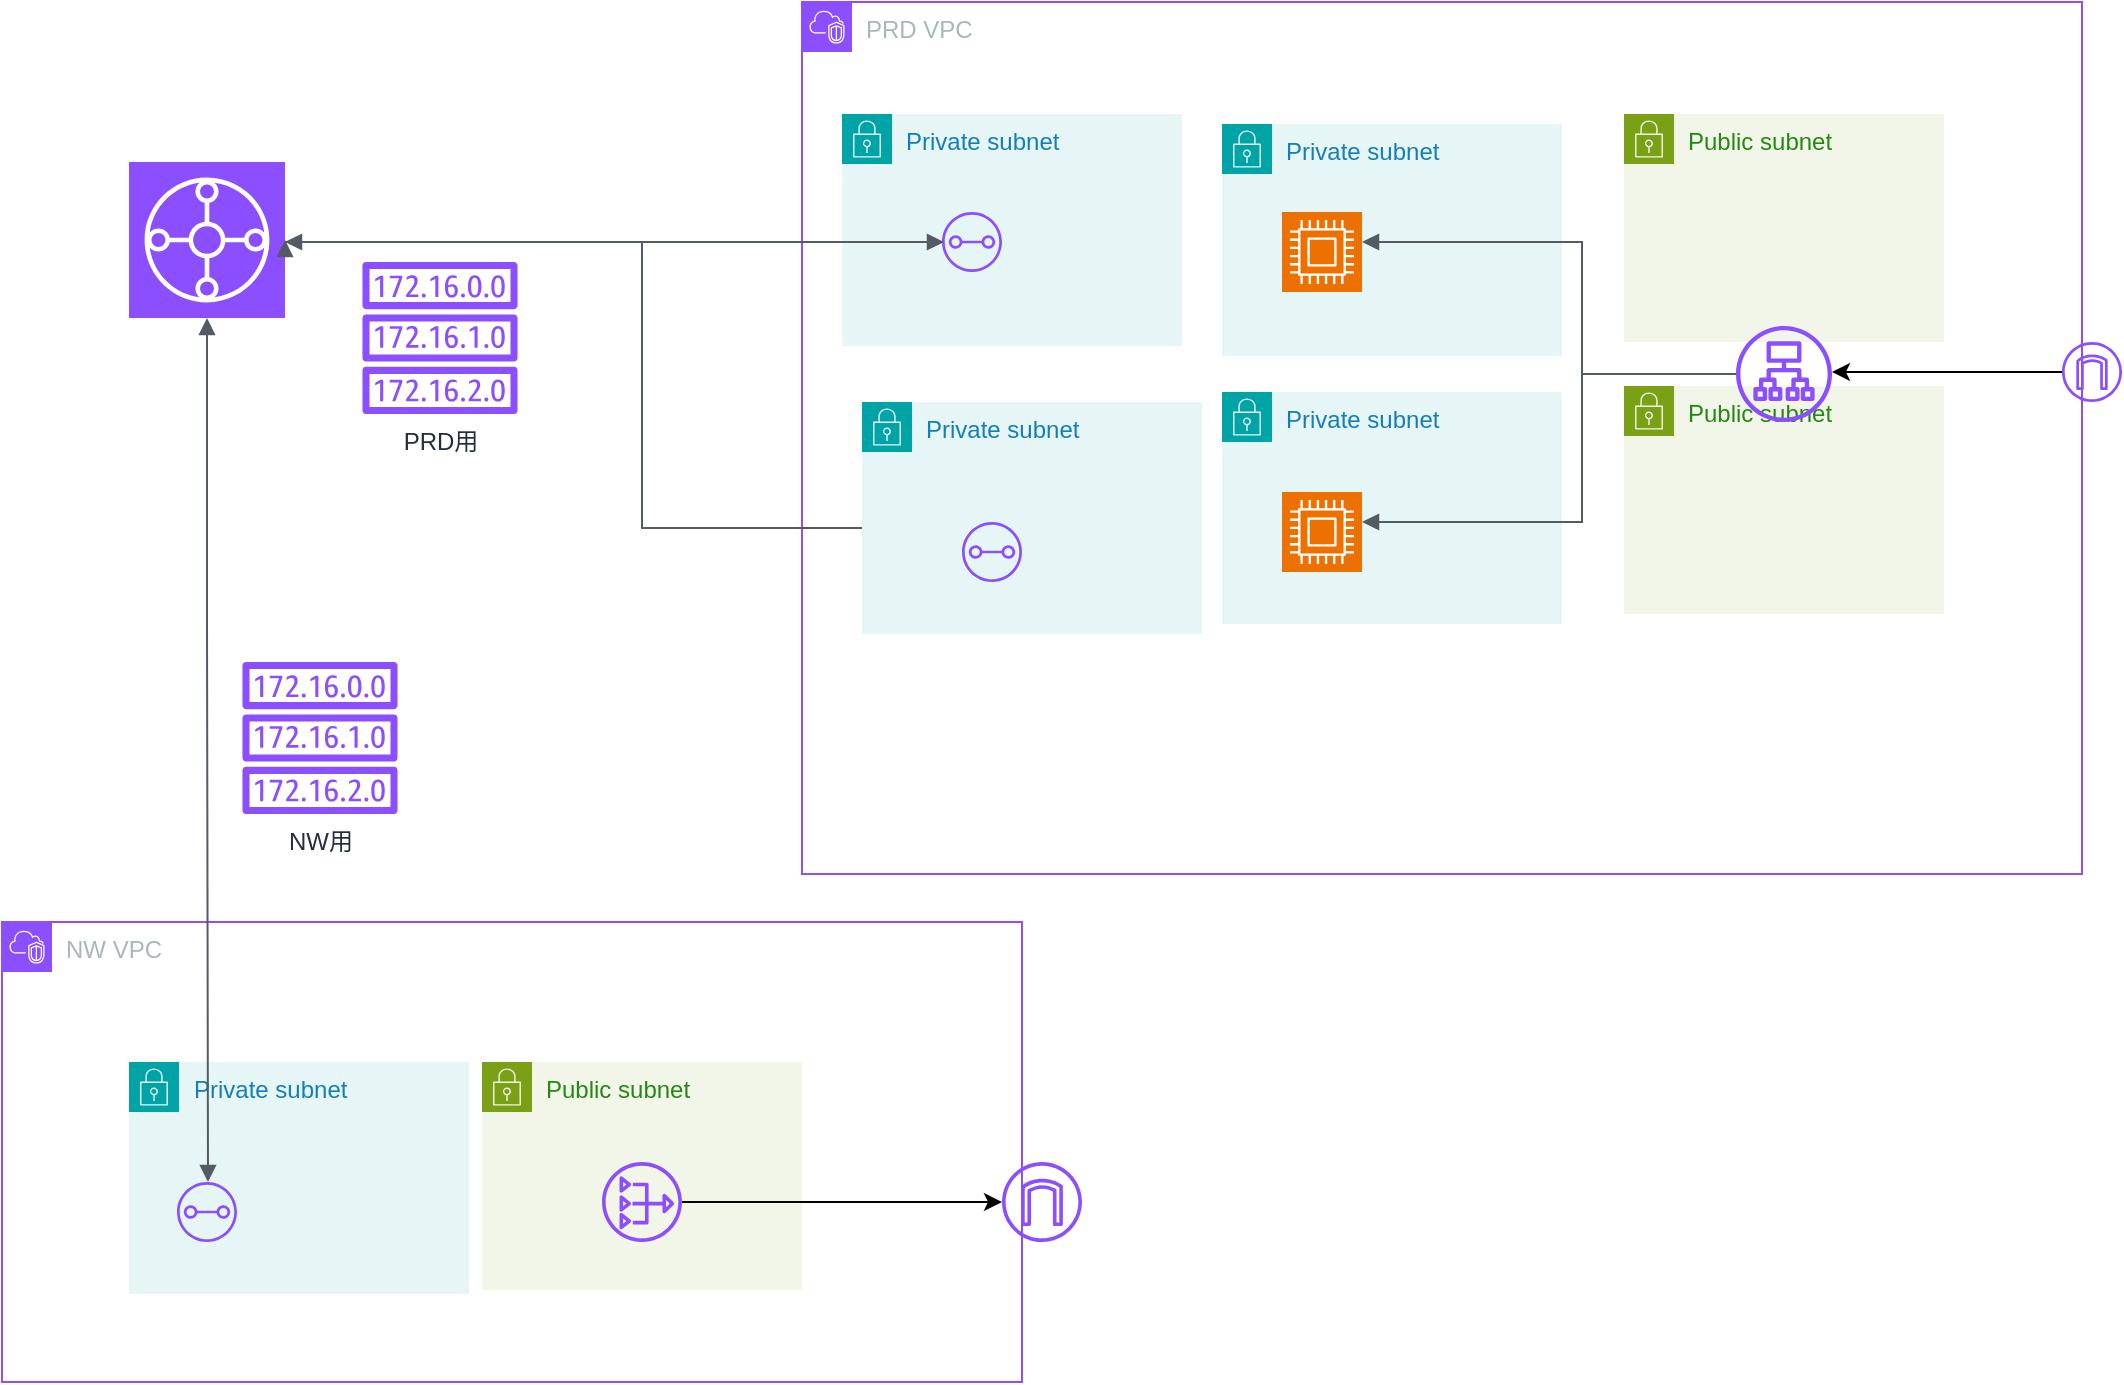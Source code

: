 <mxfile version="25.0.3">
  <diagram id="Ht1M8jgEwFfnCIfOTk4-" name="Page-1">
    <mxGraphModel dx="1562" dy="810" grid="1" gridSize="10" guides="1" tooltips="1" connect="1" arrows="1" fold="1" page="1" pageScale="1" pageWidth="1169" pageHeight="827" math="0" shadow="0">
      <root>
        <mxCell id="0" />
        <mxCell id="1" parent="0" />
        <mxCell id="Rt9WGCNkL2Ffz7Tc3208-3" value="PRD VPC" style="points=[[0,0],[0.25,0],[0.5,0],[0.75,0],[1,0],[1,0.25],[1,0.5],[1,0.75],[1,1],[0.75,1],[0.5,1],[0.25,1],[0,1],[0,0.75],[0,0.5],[0,0.25]];outlineConnect=0;gradientColor=none;html=1;whiteSpace=wrap;fontSize=12;fontStyle=0;container=1;pointerEvents=0;collapsible=0;recursiveResize=0;shape=mxgraph.aws4.group;grIcon=mxgraph.aws4.group_vpc2;strokeColor=#8C4FFF;fillColor=none;verticalAlign=top;align=left;spacingLeft=30;fontColor=#AAB7B8;dashed=0;" vertex="1" parent="1">
          <mxGeometry x="480" y="20" width="640" height="436" as="geometry" />
        </mxCell>
        <mxCell id="Rt9WGCNkL2Ffz7Tc3208-7" value="Private subnet" style="points=[[0,0],[0.25,0],[0.5,0],[0.75,0],[1,0],[1,0.25],[1,0.5],[1,0.75],[1,1],[0.75,1],[0.5,1],[0.25,1],[0,1],[0,0.75],[0,0.5],[0,0.25]];outlineConnect=0;gradientColor=none;html=1;whiteSpace=wrap;fontSize=12;fontStyle=0;container=1;pointerEvents=0;collapsible=0;recursiveResize=0;shape=mxgraph.aws4.group;grIcon=mxgraph.aws4.group_security_group;grStroke=0;strokeColor=#00A4A6;fillColor=#E6F6F7;verticalAlign=top;align=left;spacingLeft=30;fontColor=#147EBA;dashed=0;" vertex="1" parent="Rt9WGCNkL2Ffz7Tc3208-3">
          <mxGeometry x="210" y="61" width="170" height="116" as="geometry" />
        </mxCell>
        <mxCell id="Rt9WGCNkL2Ffz7Tc3208-20" value="" style="sketch=0;points=[[0,0,0],[0.25,0,0],[0.5,0,0],[0.75,0,0],[1,0,0],[0,1,0],[0.25,1,0],[0.5,1,0],[0.75,1,0],[1,1,0],[0,0.25,0],[0,0.5,0],[0,0.75,0],[1,0.25,0],[1,0.5,0],[1,0.75,0]];outlineConnect=0;fontColor=#232F3E;fillColor=#ED7100;strokeColor=#ffffff;dashed=0;verticalLabelPosition=bottom;verticalAlign=top;align=center;html=1;fontSize=12;fontStyle=0;aspect=fixed;shape=mxgraph.aws4.resourceIcon;resIcon=mxgraph.aws4.compute;" vertex="1" parent="Rt9WGCNkL2Ffz7Tc3208-7">
          <mxGeometry x="30" y="44" width="40" height="40" as="geometry" />
        </mxCell>
        <mxCell id="Rt9WGCNkL2Ffz7Tc3208-13" value="Public subnet" style="points=[[0,0],[0.25,0],[0.5,0],[0.75,0],[1,0],[1,0.25],[1,0.5],[1,0.75],[1,1],[0.75,1],[0.5,1],[0.25,1],[0,1],[0,0.75],[0,0.5],[0,0.25]];outlineConnect=0;gradientColor=none;html=1;whiteSpace=wrap;fontSize=12;fontStyle=0;container=1;pointerEvents=0;collapsible=0;recursiveResize=0;shape=mxgraph.aws4.group;grIcon=mxgraph.aws4.group_security_group;grStroke=0;strokeColor=#7AA116;fillColor=#F2F6E8;verticalAlign=top;align=left;spacingLeft=30;fontColor=#248814;dashed=0;" vertex="1" parent="Rt9WGCNkL2Ffz7Tc3208-3">
          <mxGeometry x="411" y="56" width="160" height="114" as="geometry" />
        </mxCell>
        <mxCell id="Rt9WGCNkL2Ffz7Tc3208-12" value="Public subnet" style="points=[[0,0],[0.25,0],[0.5,0],[0.75,0],[1,0],[1,0.25],[1,0.5],[1,0.75],[1,1],[0.75,1],[0.5,1],[0.25,1],[0,1],[0,0.75],[0,0.5],[0,0.25]];outlineConnect=0;gradientColor=none;html=1;whiteSpace=wrap;fontSize=12;fontStyle=0;container=1;pointerEvents=0;collapsible=0;recursiveResize=0;shape=mxgraph.aws4.group;grIcon=mxgraph.aws4.group_security_group;grStroke=0;strokeColor=#7AA116;fillColor=#F2F6E8;verticalAlign=top;align=left;spacingLeft=30;fontColor=#248814;dashed=0;" vertex="1" parent="Rt9WGCNkL2Ffz7Tc3208-3">
          <mxGeometry x="411" y="192" width="160" height="114" as="geometry" />
        </mxCell>
        <mxCell id="Rt9WGCNkL2Ffz7Tc3208-11" value="Private subnet" style="points=[[0,0],[0.25,0],[0.5,0],[0.75,0],[1,0],[1,0.25],[1,0.5],[1,0.75],[1,1],[0.75,1],[0.5,1],[0.25,1],[0,1],[0,0.75],[0,0.5],[0,0.25]];outlineConnect=0;gradientColor=none;html=1;whiteSpace=wrap;fontSize=12;fontStyle=0;container=1;pointerEvents=0;collapsible=0;recursiveResize=0;shape=mxgraph.aws4.group;grIcon=mxgraph.aws4.group_security_group;grStroke=0;strokeColor=#00A4A6;fillColor=#E6F6F7;verticalAlign=top;align=left;spacingLeft=30;fontColor=#147EBA;dashed=0;" vertex="1" parent="Rt9WGCNkL2Ffz7Tc3208-3">
          <mxGeometry x="210" y="195" width="170" height="116" as="geometry" />
        </mxCell>
        <mxCell id="Rt9WGCNkL2Ffz7Tc3208-21" value="" style="sketch=0;points=[[0,0,0],[0.25,0,0],[0.5,0,0],[0.75,0,0],[1,0,0],[0,1,0],[0.25,1,0],[0.5,1,0],[0.75,1,0],[1,1,0],[0,0.25,0],[0,0.5,0],[0,0.75,0],[1,0.25,0],[1,0.5,0],[1,0.75,0]];outlineConnect=0;fontColor=#232F3E;fillColor=#ED7100;strokeColor=#ffffff;dashed=0;verticalLabelPosition=bottom;verticalAlign=top;align=center;html=1;fontSize=12;fontStyle=0;aspect=fixed;shape=mxgraph.aws4.resourceIcon;resIcon=mxgraph.aws4.compute;" vertex="1" parent="Rt9WGCNkL2Ffz7Tc3208-11">
          <mxGeometry x="30" y="50" width="40" height="40" as="geometry" />
        </mxCell>
        <mxCell id="Rt9WGCNkL2Ffz7Tc3208-18" value="Private subnet" style="points=[[0,0],[0.25,0],[0.5,0],[0.75,0],[1,0],[1,0.25],[1,0.5],[1,0.75],[1,1],[0.75,1],[0.5,1],[0.25,1],[0,1],[0,0.75],[0,0.5],[0,0.25]];outlineConnect=0;gradientColor=none;html=1;whiteSpace=wrap;fontSize=12;fontStyle=0;container=1;pointerEvents=0;collapsible=0;recursiveResize=0;shape=mxgraph.aws4.group;grIcon=mxgraph.aws4.group_security_group;grStroke=0;strokeColor=#00A4A6;fillColor=#E6F6F7;verticalAlign=top;align=left;spacingLeft=30;fontColor=#147EBA;dashed=0;" vertex="1" parent="Rt9WGCNkL2Ffz7Tc3208-3">
          <mxGeometry x="20" y="56" width="170" height="116" as="geometry" />
        </mxCell>
        <mxCell id="Rt9WGCNkL2Ffz7Tc3208-28" value="" style="sketch=0;outlineConnect=0;fontColor=#232F3E;gradientColor=none;fillColor=#8C4FFF;strokeColor=none;dashed=0;verticalLabelPosition=bottom;verticalAlign=top;align=center;html=1;fontSize=12;fontStyle=0;aspect=fixed;pointerEvents=1;shape=mxgraph.aws4.transit_gateway_attachment;" vertex="1" parent="Rt9WGCNkL2Ffz7Tc3208-18">
          <mxGeometry x="50" y="49" width="30" height="30" as="geometry" />
        </mxCell>
        <mxCell id="Rt9WGCNkL2Ffz7Tc3208-29" value="" style="sketch=0;outlineConnect=0;fontColor=#232F3E;gradientColor=none;fillColor=#8C4FFF;strokeColor=none;dashed=0;verticalLabelPosition=bottom;verticalAlign=top;align=center;html=1;fontSize=12;fontStyle=0;aspect=fixed;pointerEvents=1;shape=mxgraph.aws4.application_load_balancer;" vertex="1" parent="Rt9WGCNkL2Ffz7Tc3208-3">
          <mxGeometry x="467" y="162" width="48" height="48" as="geometry" />
        </mxCell>
        <mxCell id="Rt9WGCNkL2Ffz7Tc3208-36" value="" style="edgeStyle=orthogonalEdgeStyle;html=1;endArrow=block;elbow=vertical;startArrow=none;endFill=1;strokeColor=#545B64;rounded=0;" edge="1" parent="Rt9WGCNkL2Ffz7Tc3208-3" source="Rt9WGCNkL2Ffz7Tc3208-29" target="Rt9WGCNkL2Ffz7Tc3208-20">
          <mxGeometry width="100" relative="1" as="geometry">
            <mxPoint x="50" y="370" as="sourcePoint" />
            <mxPoint x="150" y="370" as="targetPoint" />
            <Array as="points">
              <mxPoint x="390" y="186" />
              <mxPoint x="390" y="120" />
            </Array>
          </mxGeometry>
        </mxCell>
        <mxCell id="Rt9WGCNkL2Ffz7Tc3208-37" value="" style="edgeStyle=orthogonalEdgeStyle;html=1;endArrow=block;elbow=vertical;startArrow=none;endFill=1;strokeColor=#545B64;rounded=0;" edge="1" parent="Rt9WGCNkL2Ffz7Tc3208-3" source="Rt9WGCNkL2Ffz7Tc3208-29" target="Rt9WGCNkL2Ffz7Tc3208-21">
          <mxGeometry width="100" relative="1" as="geometry">
            <mxPoint x="530" y="366" as="sourcePoint" />
            <mxPoint x="310" y="416" as="targetPoint" />
            <Array as="points">
              <mxPoint x="390" y="186" />
              <mxPoint x="390" y="260" />
            </Array>
          </mxGeometry>
        </mxCell>
        <mxCell id="Rt9WGCNkL2Ffz7Tc3208-4" value="NW VPC" style="points=[[0,0],[0.25,0],[0.5,0],[0.75,0],[1,0],[1,0.25],[1,0.5],[1,0.75],[1,1],[0.75,1],[0.5,1],[0.25,1],[0,1],[0,0.75],[0,0.5],[0,0.25]];outlineConnect=0;gradientColor=none;html=1;whiteSpace=wrap;fontSize=12;fontStyle=0;container=1;pointerEvents=0;collapsible=0;recursiveResize=0;shape=mxgraph.aws4.group;grIcon=mxgraph.aws4.group_vpc2;strokeColor=#8C4FFF;fillColor=none;verticalAlign=top;align=left;spacingLeft=30;fontColor=#AAB7B8;dashed=0;" vertex="1" parent="1">
          <mxGeometry x="80" y="480" width="510" height="230" as="geometry" />
        </mxCell>
        <mxCell id="Rt9WGCNkL2Ffz7Tc3208-19" value="Private subnet" style="points=[[0,0],[0.25,0],[0.5,0],[0.75,0],[1,0],[1,0.25],[1,0.5],[1,0.75],[1,1],[0.75,1],[0.5,1],[0.25,1],[0,1],[0,0.75],[0,0.5],[0,0.25]];outlineConnect=0;gradientColor=none;html=1;whiteSpace=wrap;fontSize=12;fontStyle=0;container=1;pointerEvents=0;collapsible=0;recursiveResize=0;shape=mxgraph.aws4.group;grIcon=mxgraph.aws4.group_security_group;grStroke=0;strokeColor=#00A4A6;fillColor=#E6F6F7;verticalAlign=top;align=left;spacingLeft=30;fontColor=#147EBA;dashed=0;" vertex="1" parent="Rt9WGCNkL2Ffz7Tc3208-4">
          <mxGeometry x="63.5" y="70" width="170" height="116" as="geometry" />
        </mxCell>
        <mxCell id="Rt9WGCNkL2Ffz7Tc3208-26" value="" style="sketch=0;outlineConnect=0;fontColor=#232F3E;gradientColor=none;fillColor=#8C4FFF;strokeColor=none;dashed=0;verticalLabelPosition=bottom;verticalAlign=top;align=center;html=1;fontSize=12;fontStyle=0;aspect=fixed;pointerEvents=1;shape=mxgraph.aws4.transit_gateway_attachment;" vertex="1" parent="Rt9WGCNkL2Ffz7Tc3208-19">
          <mxGeometry x="24" y="60" width="30" height="30" as="geometry" />
        </mxCell>
        <mxCell id="Rt9WGCNkL2Ffz7Tc3208-46" value="Public subnet" style="points=[[0,0],[0.25,0],[0.5,0],[0.75,0],[1,0],[1,0.25],[1,0.5],[1,0.75],[1,1],[0.75,1],[0.5,1],[0.25,1],[0,1],[0,0.75],[0,0.5],[0,0.25]];outlineConnect=0;gradientColor=none;html=1;whiteSpace=wrap;fontSize=12;fontStyle=0;container=1;pointerEvents=0;collapsible=0;recursiveResize=0;shape=mxgraph.aws4.group;grIcon=mxgraph.aws4.group_security_group;grStroke=0;strokeColor=#7AA116;fillColor=#F2F6E8;verticalAlign=top;align=left;spacingLeft=30;fontColor=#248814;dashed=0;" vertex="1" parent="Rt9WGCNkL2Ffz7Tc3208-4">
          <mxGeometry x="240" y="70" width="160" height="114" as="geometry" />
        </mxCell>
        <mxCell id="Rt9WGCNkL2Ffz7Tc3208-47" value="" style="sketch=0;outlineConnect=0;fontColor=#232F3E;gradientColor=none;fillColor=#8C4FFF;strokeColor=none;dashed=0;verticalLabelPosition=bottom;verticalAlign=top;align=center;html=1;fontSize=12;fontStyle=0;aspect=fixed;pointerEvents=1;shape=mxgraph.aws4.nat_gateway;" vertex="1" parent="Rt9WGCNkL2Ffz7Tc3208-46">
          <mxGeometry x="60" y="50" width="40" height="40" as="geometry" />
        </mxCell>
        <mxCell id="Rt9WGCNkL2Ffz7Tc3208-48" value="" style="endArrow=classic;html=1;rounded=0;" edge="1" parent="Rt9WGCNkL2Ffz7Tc3208-46" target="Rt9WGCNkL2Ffz7Tc3208-45">
          <mxGeometry width="50" height="50" relative="1" as="geometry">
            <mxPoint x="100" y="70" as="sourcePoint" />
            <mxPoint x="150" y="20" as="targetPoint" />
          </mxGeometry>
        </mxCell>
        <mxCell id="Rt9WGCNkL2Ffz7Tc3208-45" value="" style="sketch=0;outlineConnect=0;fontColor=#232F3E;gradientColor=none;fillColor=#8C4FFF;strokeColor=none;dashed=0;verticalLabelPosition=bottom;verticalAlign=top;align=center;html=1;fontSize=12;fontStyle=0;aspect=fixed;pointerEvents=1;shape=mxgraph.aws4.internet_gateway;" vertex="1" parent="Rt9WGCNkL2Ffz7Tc3208-4">
          <mxGeometry x="500" y="120" width="40" height="40" as="geometry" />
        </mxCell>
        <mxCell id="Rt9WGCNkL2Ffz7Tc3208-14" value="" style="sketch=0;points=[[0,0,0],[0.25,0,0],[0.5,0,0],[0.75,0,0],[1,0,0],[0,1,0],[0.25,1,0],[0.5,1,0],[0.75,1,0],[1,1,0],[0,0.25,0],[0,0.5,0],[0,0.75,0],[1,0.25,0],[1,0.5,0],[1,0.75,0]];outlineConnect=0;fontColor=#232F3E;fillColor=#8C4FFF;strokeColor=#ffffff;dashed=0;verticalLabelPosition=bottom;verticalAlign=top;align=center;html=1;fontSize=12;fontStyle=0;aspect=fixed;shape=mxgraph.aws4.resourceIcon;resIcon=mxgraph.aws4.transit_gateway;" vertex="1" parent="1">
          <mxGeometry x="143.5" y="100" width="78" height="78" as="geometry" />
        </mxCell>
        <mxCell id="Rt9WGCNkL2Ffz7Tc3208-24" value="" style="edgeStyle=orthogonalEdgeStyle;html=1;endArrow=block;elbow=vertical;startArrow=block;startFill=1;endFill=1;strokeColor=#545B64;rounded=0;exitX=1;exitY=0.5;exitDx=0;exitDy=0;exitPerimeter=0;" edge="1" parent="1" source="Rt9WGCNkL2Ffz7Tc3208-14">
          <mxGeometry width="100" relative="1" as="geometry">
            <mxPoint x="340" y="200" as="sourcePoint" />
            <mxPoint x="551" y="140" as="targetPoint" />
            <Array as="points">
              <mxPoint x="222" y="140" />
            </Array>
          </mxGeometry>
        </mxCell>
        <mxCell id="Rt9WGCNkL2Ffz7Tc3208-25" value="" style="edgeStyle=orthogonalEdgeStyle;html=1;endArrow=block;elbow=vertical;startArrow=block;startFill=1;endFill=1;strokeColor=#545B64;rounded=0;" edge="1" parent="1" source="Rt9WGCNkL2Ffz7Tc3208-14">
          <mxGeometry width="100" relative="1" as="geometry">
            <mxPoint x="280" y="120" as="sourcePoint" />
            <mxPoint x="551" y="283" as="targetPoint" />
            <Array as="points">
              <mxPoint x="400" y="140" />
              <mxPoint x="400" y="283" />
            </Array>
          </mxGeometry>
        </mxCell>
        <mxCell id="Rt9WGCNkL2Ffz7Tc3208-35" style="edgeStyle=orthogonalEdgeStyle;rounded=0;orthogonalLoop=1;jettySize=auto;html=1;" edge="1" parent="1" source="Rt9WGCNkL2Ffz7Tc3208-30" target="Rt9WGCNkL2Ffz7Tc3208-29">
          <mxGeometry relative="1" as="geometry">
            <Array as="points">
              <mxPoint x="1040" y="205" />
              <mxPoint x="1040" y="205" />
            </Array>
          </mxGeometry>
        </mxCell>
        <mxCell id="Rt9WGCNkL2Ffz7Tc3208-30" value="" style="sketch=0;outlineConnect=0;fontColor=#232F3E;gradientColor=none;fillColor=#8C4FFF;strokeColor=none;dashed=0;verticalLabelPosition=bottom;verticalAlign=top;align=center;html=1;fontSize=12;fontStyle=0;aspect=fixed;pointerEvents=1;shape=mxgraph.aws4.internet_gateway;" vertex="1" parent="1">
          <mxGeometry x="1110" y="190" width="30" height="30" as="geometry" />
        </mxCell>
        <mxCell id="Rt9WGCNkL2Ffz7Tc3208-38" value="PRD用" style="sketch=0;outlineConnect=0;fontColor=#232F3E;gradientColor=none;fillColor=#8C4FFF;strokeColor=none;dashed=0;verticalLabelPosition=bottom;verticalAlign=top;align=center;html=1;fontSize=12;fontStyle=0;aspect=fixed;pointerEvents=1;shape=mxgraph.aws4.route_table;" vertex="1" parent="1">
          <mxGeometry x="260" y="150" width="78" height="76" as="geometry" />
        </mxCell>
        <mxCell id="Rt9WGCNkL2Ffz7Tc3208-40" value="Private subnet" style="points=[[0,0],[0.25,0],[0.5,0],[0.75,0],[1,0],[1,0.25],[1,0.5],[1,0.75],[1,1],[0.75,1],[0.5,1],[0.25,1],[0,1],[0,0.75],[0,0.5],[0,0.25]];outlineConnect=0;gradientColor=none;html=1;whiteSpace=wrap;fontSize=12;fontStyle=0;container=1;pointerEvents=0;collapsible=0;recursiveResize=0;shape=mxgraph.aws4.group;grIcon=mxgraph.aws4.group_security_group;grStroke=0;strokeColor=#00A4A6;fillColor=#E6F6F7;verticalAlign=top;align=left;spacingLeft=30;fontColor=#147EBA;dashed=0;" vertex="1" parent="1">
          <mxGeometry x="510" y="220" width="170" height="116" as="geometry" />
        </mxCell>
        <mxCell id="Rt9WGCNkL2Ffz7Tc3208-41" value="" style="sketch=0;outlineConnect=0;fontColor=#232F3E;gradientColor=none;fillColor=#8C4FFF;strokeColor=none;dashed=0;verticalLabelPosition=bottom;verticalAlign=top;align=center;html=1;fontSize=12;fontStyle=0;aspect=fixed;pointerEvents=1;shape=mxgraph.aws4.transit_gateway_attachment;" vertex="1" parent="Rt9WGCNkL2Ffz7Tc3208-40">
          <mxGeometry x="50" y="60" width="30" height="30" as="geometry" />
        </mxCell>
        <mxCell id="Rt9WGCNkL2Ffz7Tc3208-43" value="" style="edgeStyle=orthogonalEdgeStyle;html=1;endArrow=block;elbow=vertical;startArrow=block;startFill=1;endFill=1;strokeColor=#545B64;rounded=0;exitX=0.5;exitY=1;exitDx=0;exitDy=0;exitPerimeter=0;" edge="1" parent="1" source="Rt9WGCNkL2Ffz7Tc3208-14" target="Rt9WGCNkL2Ffz7Tc3208-26">
          <mxGeometry width="100" relative="1" as="geometry">
            <mxPoint x="80" y="260" as="sourcePoint" />
            <mxPoint x="409" y="403" as="targetPoint" />
            <Array as="points">
              <mxPoint x="183" y="330" />
              <mxPoint x="183" y="330" />
            </Array>
          </mxGeometry>
        </mxCell>
        <mxCell id="Rt9WGCNkL2Ffz7Tc3208-44" value="NW用" style="sketch=0;outlineConnect=0;fontColor=#232F3E;gradientColor=none;fillColor=#8C4FFF;strokeColor=none;dashed=0;verticalLabelPosition=bottom;verticalAlign=top;align=center;html=1;fontSize=12;fontStyle=0;aspect=fixed;pointerEvents=1;shape=mxgraph.aws4.route_table;" vertex="1" parent="1">
          <mxGeometry x="200" y="350" width="78" height="76" as="geometry" />
        </mxCell>
      </root>
    </mxGraphModel>
  </diagram>
</mxfile>
